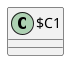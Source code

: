 @startuml
class $C1
remove $C1

class $C2 $C2
remove $C2

class "$C2new" as dollarC2
remove dollarC2
@enduml